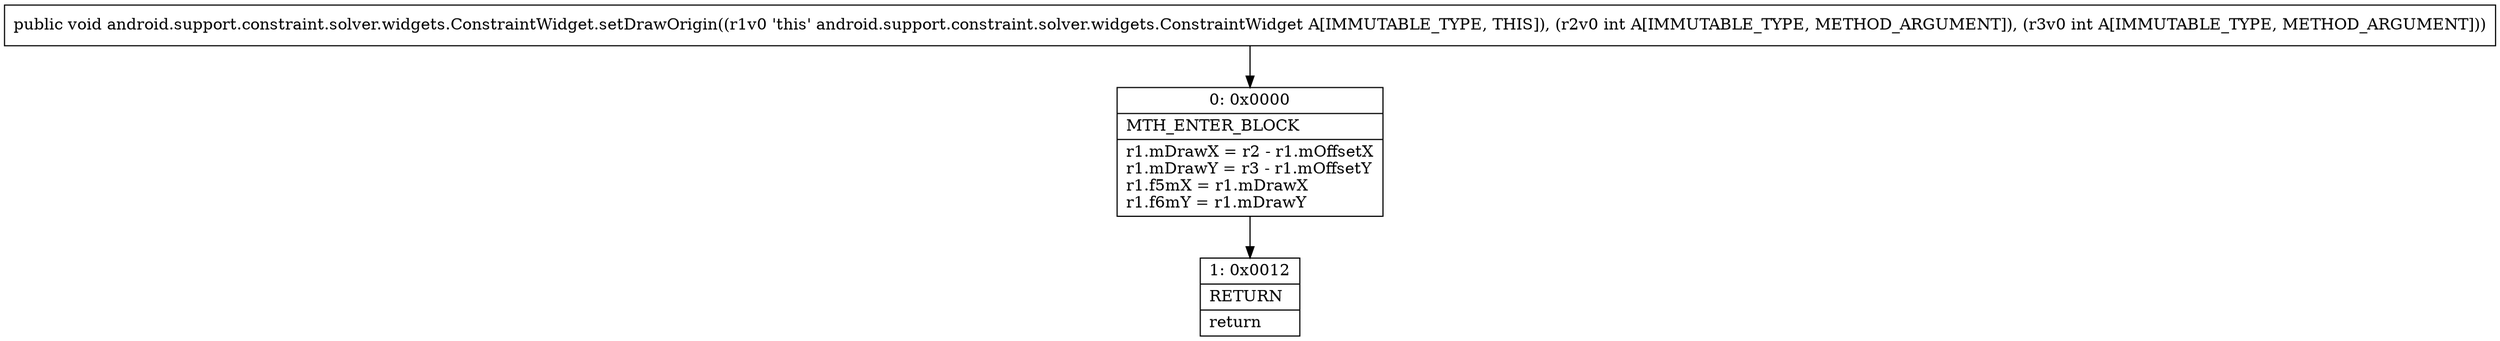 digraph "CFG forandroid.support.constraint.solver.widgets.ConstraintWidget.setDrawOrigin(II)V" {
Node_0 [shape=record,label="{0\:\ 0x0000|MTH_ENTER_BLOCK\l|r1.mDrawX = r2 \- r1.mOffsetX\lr1.mDrawY = r3 \- r1.mOffsetY\lr1.f5mX = r1.mDrawX\lr1.f6mY = r1.mDrawY\l}"];
Node_1 [shape=record,label="{1\:\ 0x0012|RETURN\l|return\l}"];
MethodNode[shape=record,label="{public void android.support.constraint.solver.widgets.ConstraintWidget.setDrawOrigin((r1v0 'this' android.support.constraint.solver.widgets.ConstraintWidget A[IMMUTABLE_TYPE, THIS]), (r2v0 int A[IMMUTABLE_TYPE, METHOD_ARGUMENT]), (r3v0 int A[IMMUTABLE_TYPE, METHOD_ARGUMENT])) }"];
MethodNode -> Node_0;
Node_0 -> Node_1;
}

